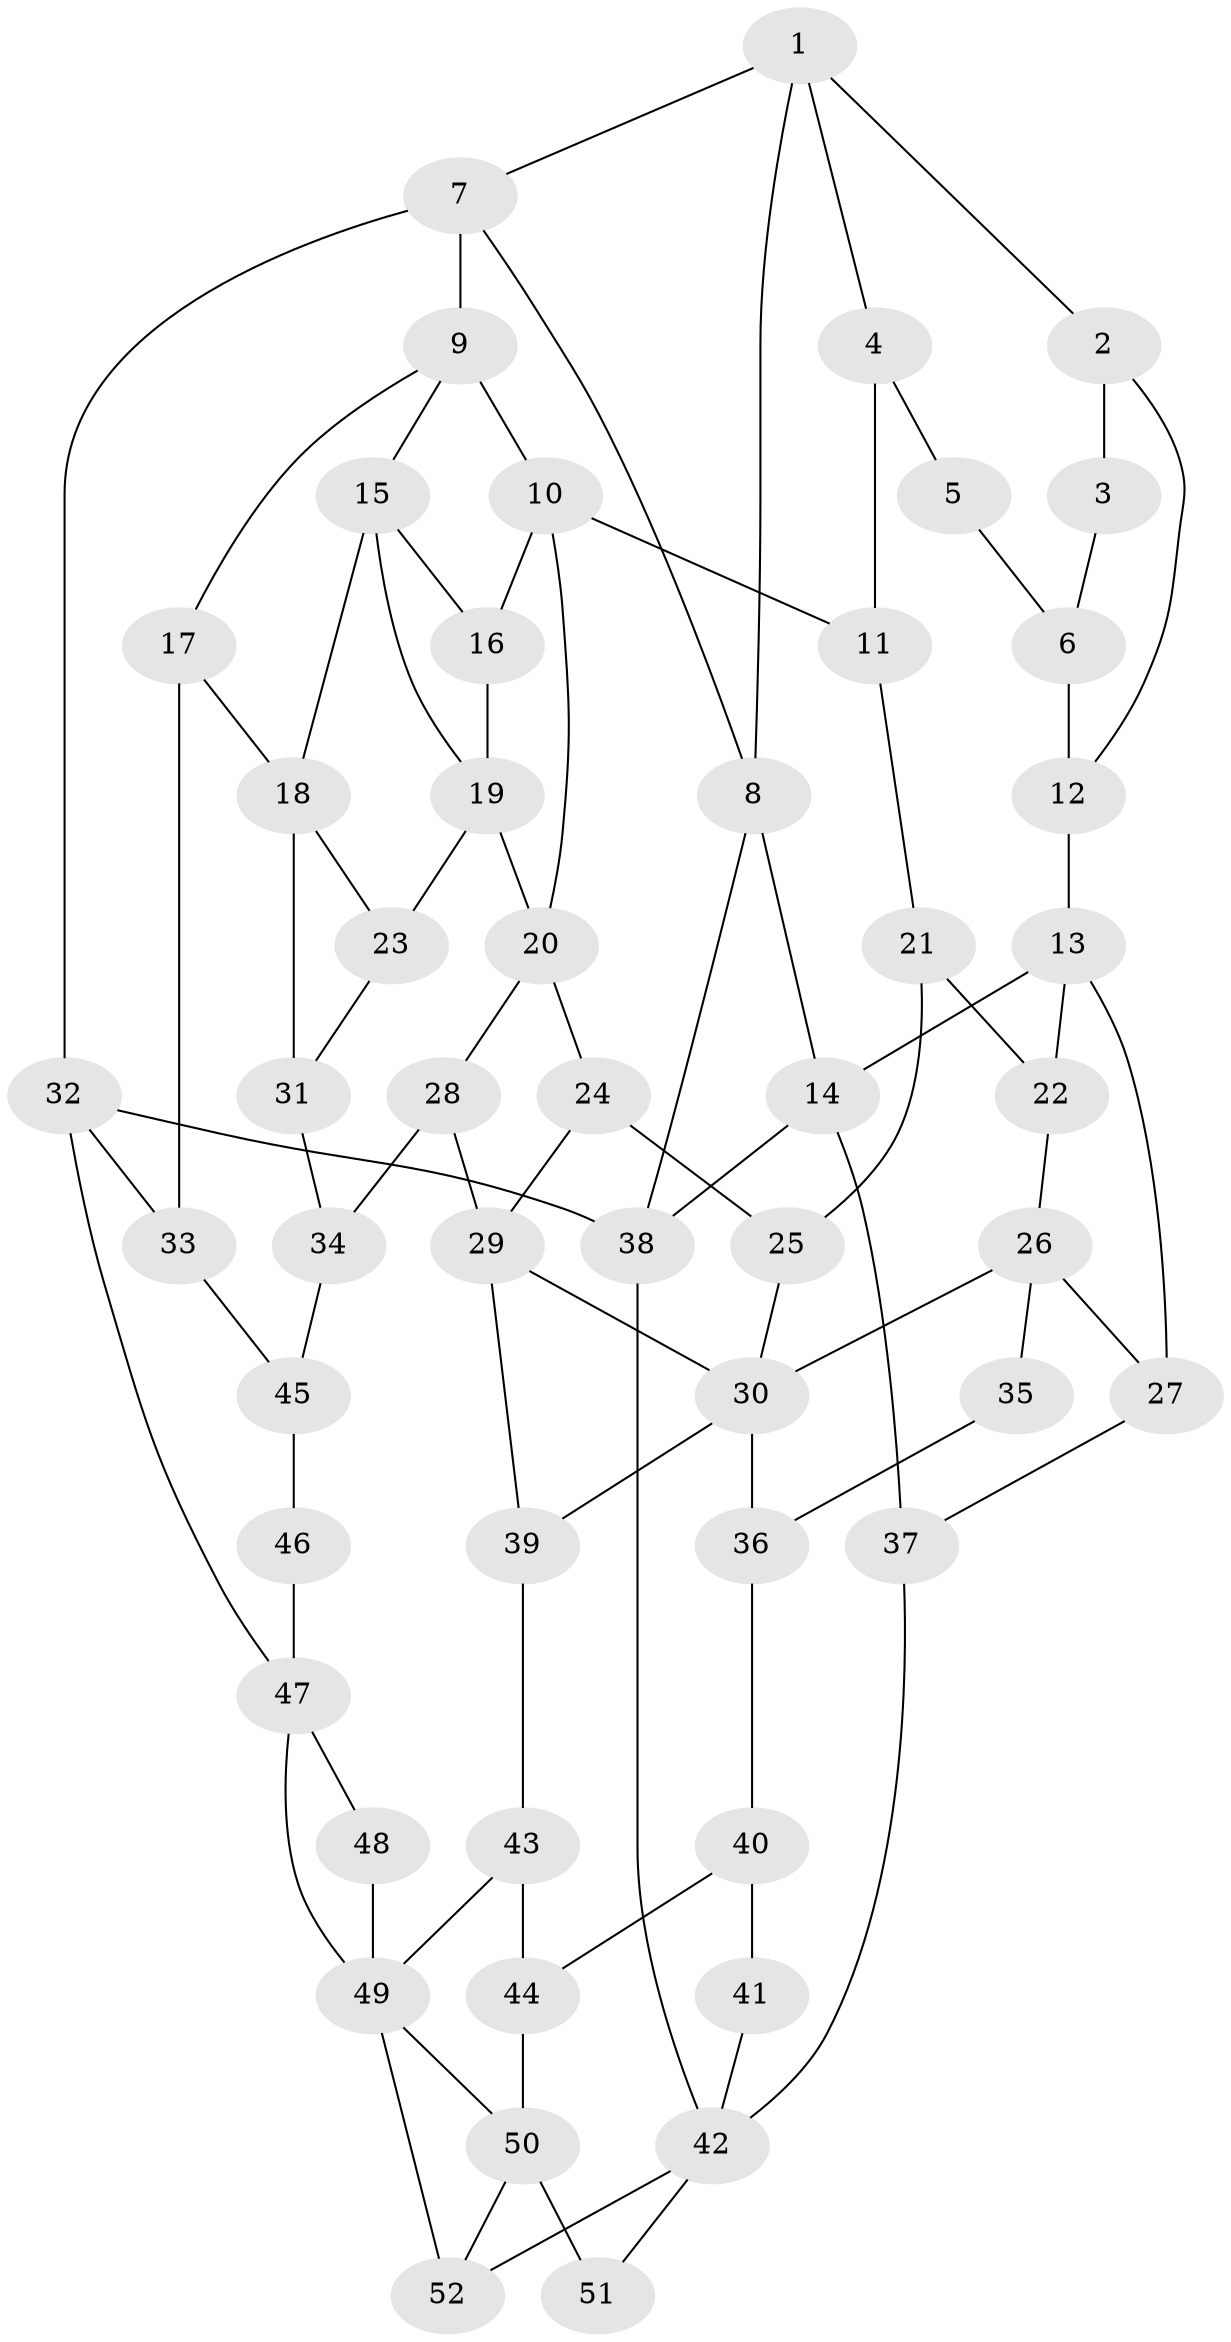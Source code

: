 // original degree distribution, {3: 0.019230769230769232, 6: 0.21153846153846154, 4: 0.23076923076923078, 5: 0.5384615384615384}
// Generated by graph-tools (version 1.1) at 2025/38/03/09/25 02:38:36]
// undirected, 52 vertices, 86 edges
graph export_dot {
graph [start="1"]
  node [color=gray90,style=filled];
  1;
  2;
  3;
  4;
  5;
  6;
  7;
  8;
  9;
  10;
  11;
  12;
  13;
  14;
  15;
  16;
  17;
  18;
  19;
  20;
  21;
  22;
  23;
  24;
  25;
  26;
  27;
  28;
  29;
  30;
  31;
  32;
  33;
  34;
  35;
  36;
  37;
  38;
  39;
  40;
  41;
  42;
  43;
  44;
  45;
  46;
  47;
  48;
  49;
  50;
  51;
  52;
  1 -- 2 [weight=1.0];
  1 -- 4 [weight=1.0];
  1 -- 7 [weight=1.0];
  1 -- 8 [weight=1.0];
  2 -- 3 [weight=1.0];
  2 -- 12 [weight=1.0];
  3 -- 6 [weight=2.0];
  4 -- 5 [weight=1.0];
  4 -- 11 [weight=1.0];
  5 -- 6 [weight=2.0];
  6 -- 12 [weight=2.0];
  7 -- 8 [weight=1.0];
  7 -- 9 [weight=2.0];
  7 -- 32 [weight=1.0];
  8 -- 14 [weight=1.0];
  8 -- 38 [weight=1.0];
  9 -- 10 [weight=1.0];
  9 -- 15 [weight=1.0];
  9 -- 17 [weight=1.0];
  10 -- 11 [weight=1.0];
  10 -- 16 [weight=1.0];
  10 -- 20 [weight=1.0];
  11 -- 21 [weight=1.0];
  12 -- 13 [weight=2.0];
  13 -- 14 [weight=2.0];
  13 -- 22 [weight=1.0];
  13 -- 27 [weight=1.0];
  14 -- 37 [weight=1.0];
  14 -- 38 [weight=1.0];
  15 -- 16 [weight=1.0];
  15 -- 18 [weight=2.0];
  15 -- 19 [weight=1.0];
  16 -- 19 [weight=2.0];
  17 -- 18 [weight=2.0];
  17 -- 33 [weight=1.0];
  18 -- 23 [weight=1.0];
  18 -- 31 [weight=1.0];
  19 -- 20 [weight=2.0];
  19 -- 23 [weight=1.0];
  20 -- 24 [weight=1.0];
  20 -- 28 [weight=1.0];
  21 -- 22 [weight=1.0];
  21 -- 25 [weight=1.0];
  22 -- 26 [weight=1.0];
  23 -- 31 [weight=1.0];
  24 -- 25 [weight=1.0];
  24 -- 29 [weight=2.0];
  25 -- 30 [weight=1.0];
  26 -- 27 [weight=2.0];
  26 -- 30 [weight=1.0];
  26 -- 35 [weight=2.0];
  27 -- 37 [weight=1.0];
  28 -- 29 [weight=2.0];
  28 -- 34 [weight=1.0];
  29 -- 30 [weight=1.0];
  29 -- 39 [weight=1.0];
  30 -- 36 [weight=1.0];
  30 -- 39 [weight=1.0];
  31 -- 34 [weight=1.0];
  32 -- 33 [weight=1.0];
  32 -- 38 [weight=1.0];
  32 -- 47 [weight=1.0];
  33 -- 45 [weight=1.0];
  34 -- 45 [weight=1.0];
  35 -- 36 [weight=1.0];
  36 -- 40 [weight=1.0];
  37 -- 42 [weight=1.0];
  38 -- 42 [weight=1.0];
  39 -- 43 [weight=1.0];
  40 -- 41 [weight=1.0];
  40 -- 44 [weight=1.0];
  41 -- 42 [weight=2.0];
  42 -- 51 [weight=1.0];
  42 -- 52 [weight=1.0];
  43 -- 44 [weight=1.0];
  43 -- 49 [weight=1.0];
  44 -- 50 [weight=2.0];
  45 -- 46 [weight=1.0];
  46 -- 47 [weight=2.0];
  47 -- 48 [weight=2.0];
  47 -- 49 [weight=1.0];
  48 -- 49 [weight=1.0];
  49 -- 50 [weight=1.0];
  49 -- 52 [weight=1.0];
  50 -- 51 [weight=2.0];
  50 -- 52 [weight=1.0];
}
